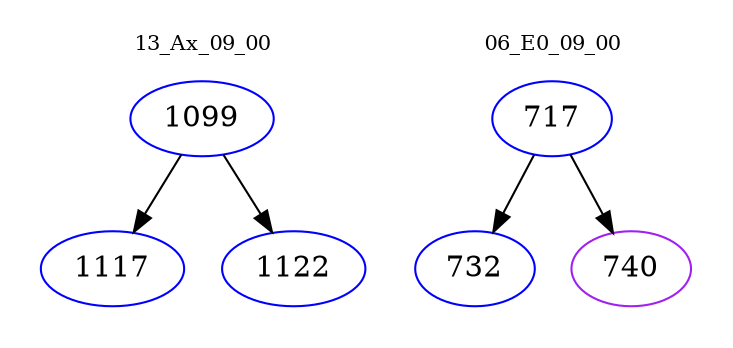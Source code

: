 digraph{
subgraph cluster_0 {
color = white
label = "13_Ax_09_00";
fontsize=10;
T0_1099 [label="1099", color="blue"]
T0_1099 -> T0_1117 [color="black"]
T0_1117 [label="1117", color="blue"]
T0_1099 -> T0_1122 [color="black"]
T0_1122 [label="1122", color="blue"]
}
subgraph cluster_1 {
color = white
label = "06_E0_09_00";
fontsize=10;
T1_717 [label="717", color="blue"]
T1_717 -> T1_732 [color="black"]
T1_732 [label="732", color="blue"]
T1_717 -> T1_740 [color="black"]
T1_740 [label="740", color="purple"]
}
}
